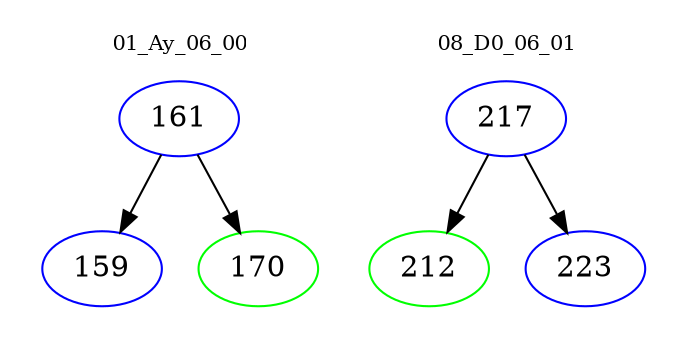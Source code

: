 digraph{
subgraph cluster_0 {
color = white
label = "01_Ay_06_00";
fontsize=10;
T0_161 [label="161", color="blue"]
T0_161 -> T0_159 [color="black"]
T0_159 [label="159", color="blue"]
T0_161 -> T0_170 [color="black"]
T0_170 [label="170", color="green"]
}
subgraph cluster_1 {
color = white
label = "08_D0_06_01";
fontsize=10;
T1_217 [label="217", color="blue"]
T1_217 -> T1_212 [color="black"]
T1_212 [label="212", color="green"]
T1_217 -> T1_223 [color="black"]
T1_223 [label="223", color="blue"]
}
}
